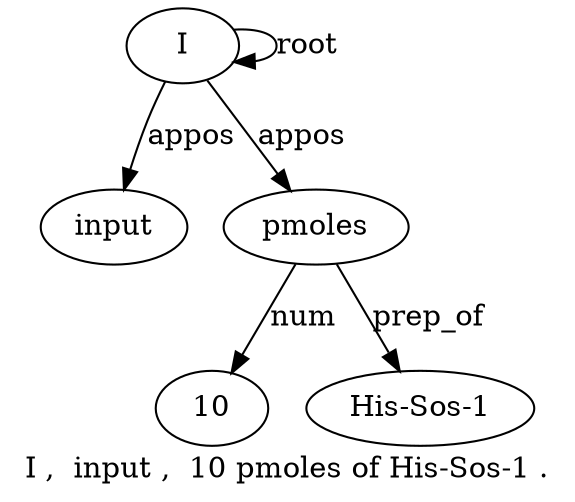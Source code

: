 digraph "I ,  input ,  10 pmoles of His-Sos-1 ." {
label="I ,  input ,  10 pmoles of His-Sos-1 .";
I1 [style=filled, fillcolor=white, label=I];
I1 -> I1  [label=root];
input3 [style=filled, fillcolor=white, label=input];
I1 -> input3  [label=appos];
pmoles6 [style=filled, fillcolor=white, label=pmoles];
105 [style=filled, fillcolor=white, label=10];
pmoles6 -> 105  [label=num];
I1 -> pmoles6  [label=appos];
"His-Sos-18" [style=filled, fillcolor=white, label="His-Sos-1"];
pmoles6 -> "His-Sos-18"  [label=prep_of];
}
